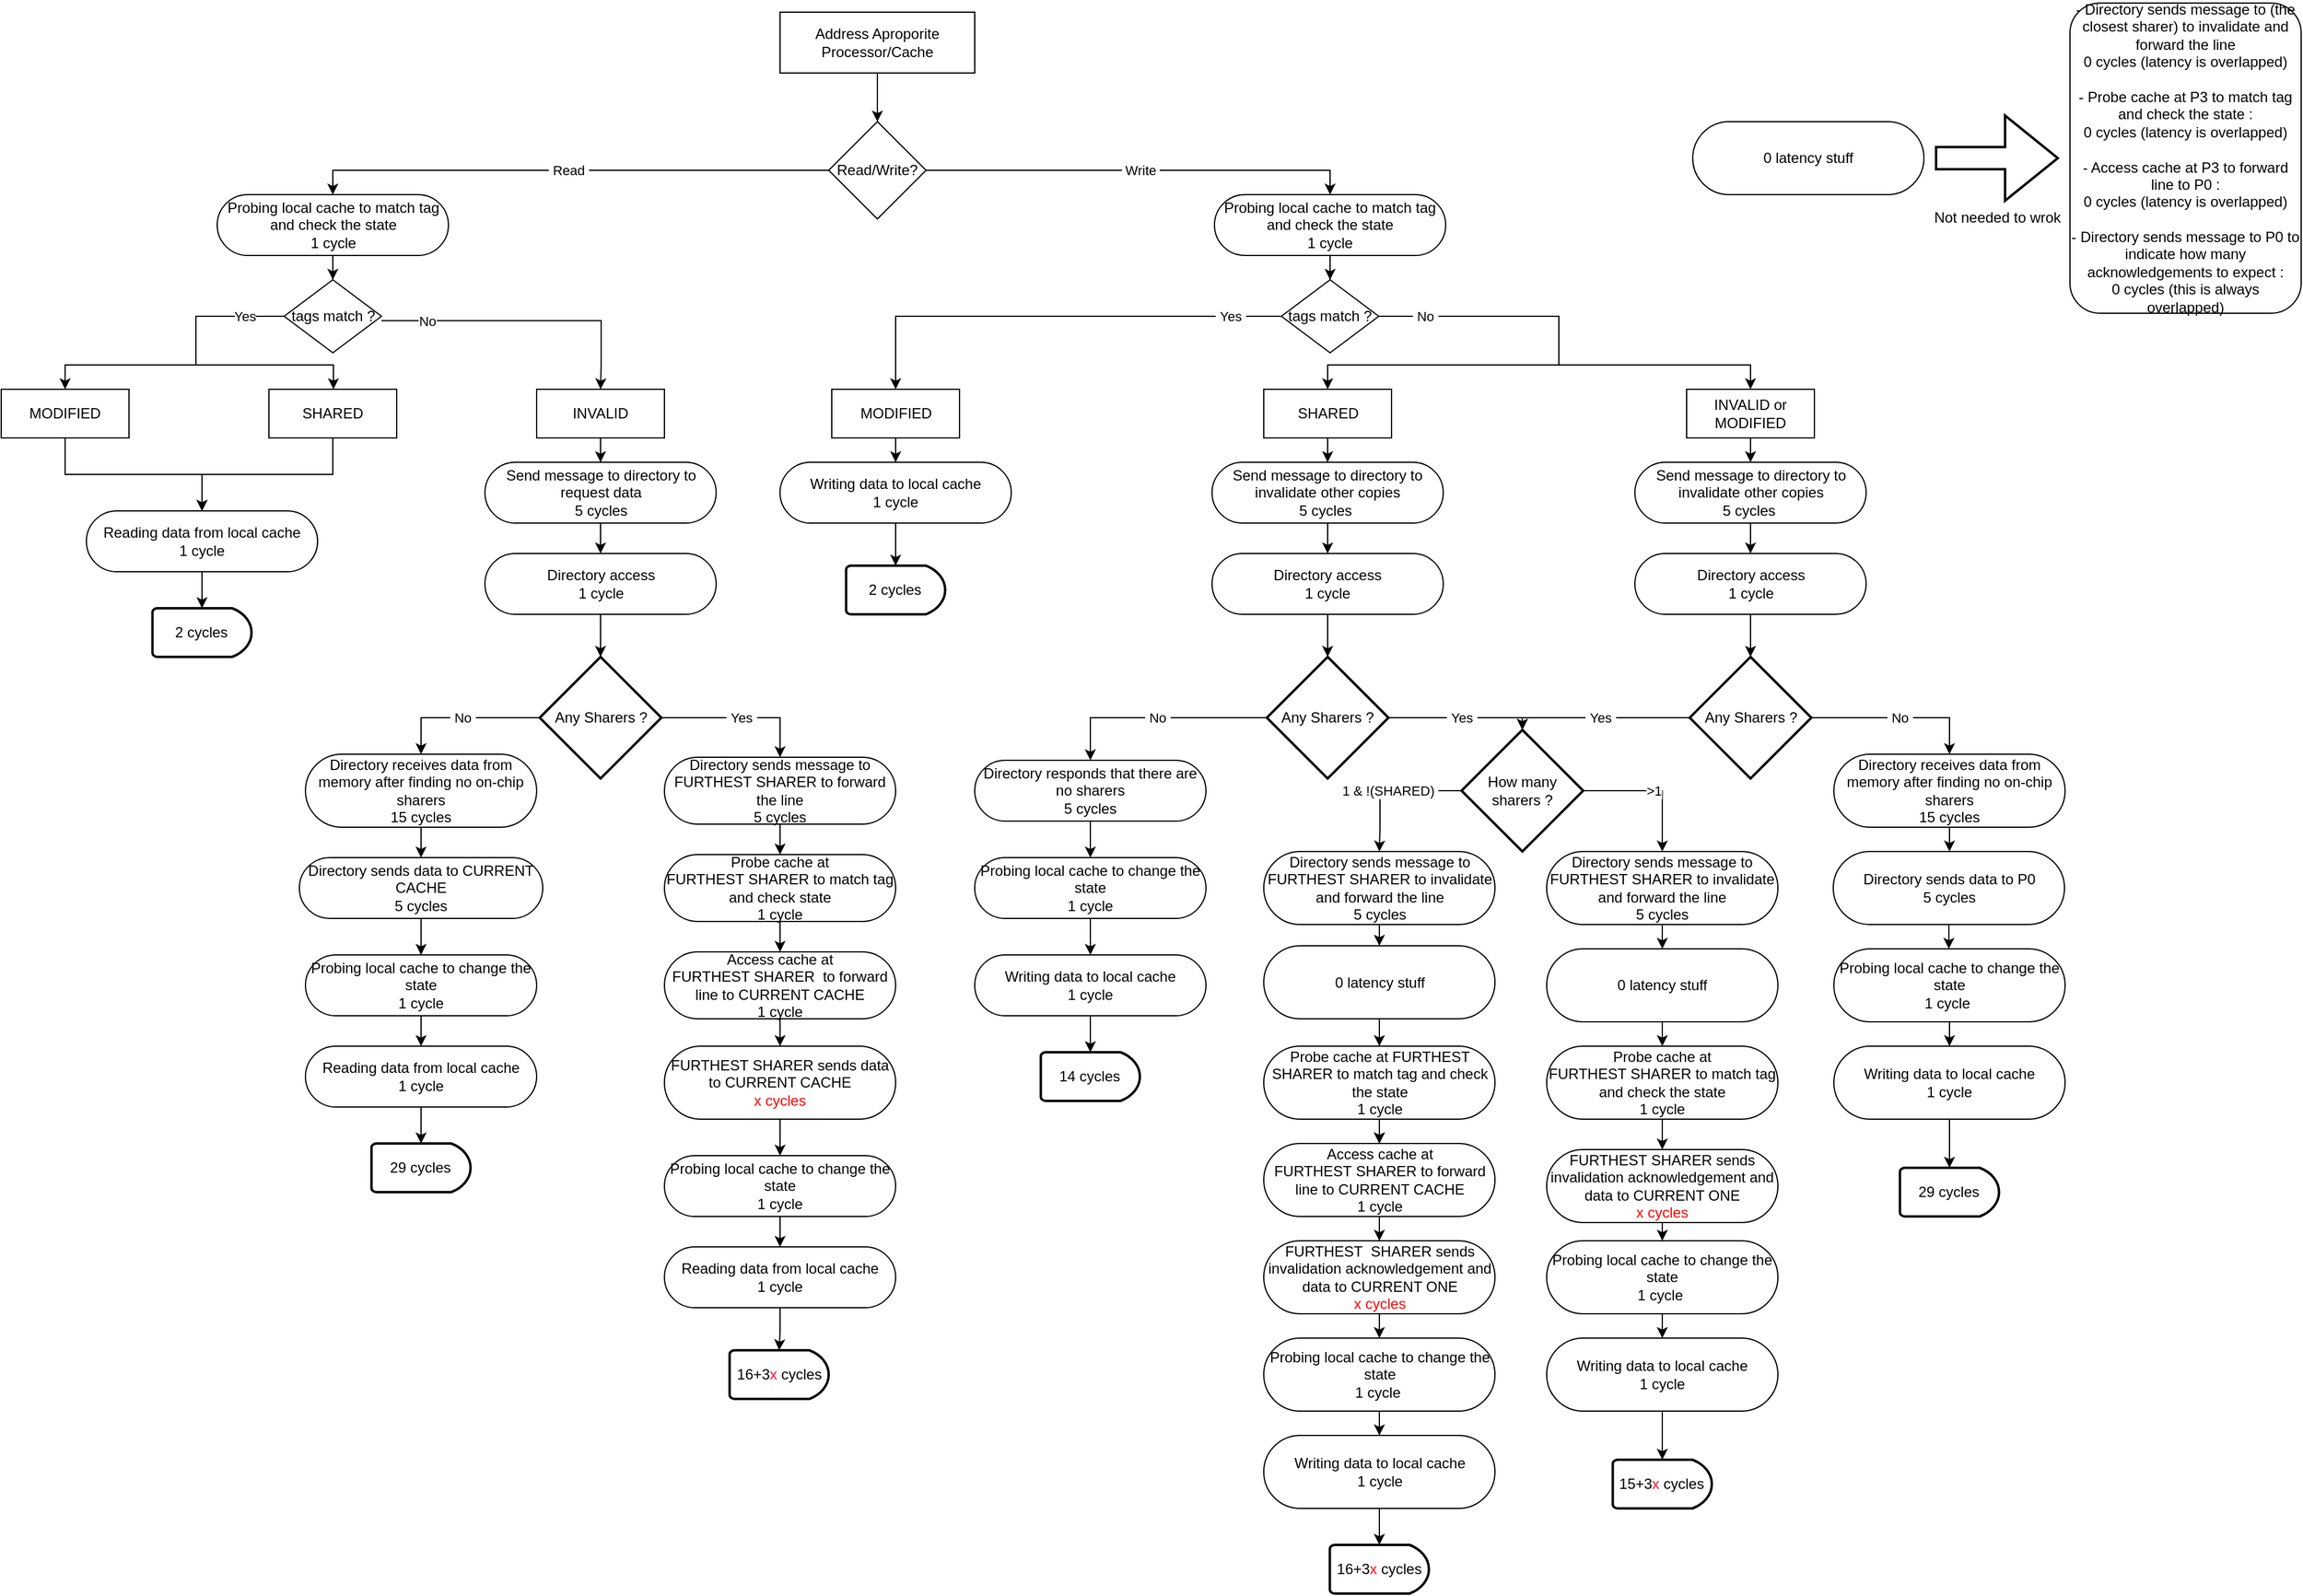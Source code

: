 <mxfile version="14.2.4" type="embed">
    <diagram id="C5RBs43oDa-KdzZeNtuy" name="Page-1">
        <mxGraphModel dx="1317" dy="572" grid="1" gridSize="10" guides="1" tooltips="1" connect="1" arrows="1" fold="1" page="1" pageScale="1" pageWidth="827" pageHeight="1169" math="0" shadow="0">
            <root>
                <mxCell id="WIyWlLk6GJQsqaUBKTNV-0"/>
                <mxCell id="WIyWlLk6GJQsqaUBKTNV-1" parent="WIyWlLk6GJQsqaUBKTNV-0"/>
                <mxCell id="E_djoQ232h_1pHLGs2pH-86" style="edgeStyle=orthogonalEdgeStyle;rounded=0;orthogonalLoop=1;jettySize=auto;html=1;entryX=0.5;entryY=0;entryDx=0;entryDy=0;" parent="WIyWlLk6GJQsqaUBKTNV-1" source="E_djoQ232h_1pHLGs2pH-1" target="E_djoQ232h_1pHLGs2pH-4" edge="1">
                    <mxGeometry relative="1" as="geometry"/>
                </mxCell>
                <mxCell id="E_djoQ232h_1pHLGs2pH-1" value="Address Aproporite Processor/Cache" style="rounded=1;whiteSpace=wrap;html=1;arcSize=0;" parent="WIyWlLk6GJQsqaUBKTNV-1" vertex="1">
                    <mxGeometry x="280" y="40" width="160" height="50" as="geometry"/>
                </mxCell>
                <mxCell id="E_djoQ232h_1pHLGs2pH-69" style="edgeStyle=orthogonalEdgeStyle;rounded=0;orthogonalLoop=1;jettySize=auto;html=1;entryX=0.5;entryY=0;entryDx=0;entryDy=0;exitX=0;exitY=0.5;exitDx=0;exitDy=0;" parent="WIyWlLk6GJQsqaUBKTNV-1" source="0" target="E_djoQ232h_1pHLGs2pH-62" edge="1">
                    <mxGeometry relative="1" as="geometry">
                        <Array as="points">
                            <mxPoint x="-200" y="290"/>
                            <mxPoint x="-200" y="330"/>
                            <mxPoint x="-307" y="330"/>
                        </Array>
                    </mxGeometry>
                </mxCell>
                <mxCell id="E_djoQ232h_1pHLGs2pH-70" value="No" style="edgeStyle=orthogonalEdgeStyle;rounded=0;orthogonalLoop=1;jettySize=auto;html=1;entryX=0.5;entryY=0;entryDx=0;entryDy=0;exitX=0.999;exitY=0.56;exitDx=0;exitDy=0;exitPerimeter=0;" parent="WIyWlLk6GJQsqaUBKTNV-1" source="0" target="E_djoQ232h_1pHLGs2pH-64" edge="1">
                    <mxGeometry x="-0.682" relative="1" as="geometry">
                        <Array as="points">
                            <mxPoint x="133" y="294"/>
                            <mxPoint x="133" y="330"/>
                            <mxPoint x="133" y="330"/>
                        </Array>
                        <mxPoint as="offset"/>
                    </mxGeometry>
                </mxCell>
                <mxCell id="E_djoQ232h_1pHLGs2pH-3" value="Probing local cache to match tag and check the state&lt;br&gt;1 cycle" style="rounded=1;whiteSpace=wrap;html=1;arcSize=50;" parent="WIyWlLk6GJQsqaUBKTNV-1" vertex="1">
                    <mxGeometry x="-182.5" y="190" width="190" height="50" as="geometry"/>
                </mxCell>
                <mxCell id="E_djoQ232h_1pHLGs2pH-5" value="&amp;nbsp;Read&amp;nbsp;" style="edgeStyle=orthogonalEdgeStyle;rounded=0;orthogonalLoop=1;jettySize=auto;html=1;entryX=0.5;entryY=0;entryDx=0;entryDy=0;" parent="WIyWlLk6GJQsqaUBKTNV-1" source="E_djoQ232h_1pHLGs2pH-4" target="E_djoQ232h_1pHLGs2pH-3" edge="1">
                    <mxGeometry relative="1" as="geometry"/>
                </mxCell>
                <mxCell id="E_djoQ232h_1pHLGs2pH-7" value="&amp;nbsp;Write&amp;nbsp;" style="edgeStyle=orthogonalEdgeStyle;rounded=0;orthogonalLoop=1;jettySize=auto;html=1;entryX=0.5;entryY=0;entryDx=0;entryDy=0;exitX=1;exitY=0.5;exitDx=0;exitDy=0;" parent="WIyWlLk6GJQsqaUBKTNV-1" source="E_djoQ232h_1pHLGs2pH-4" target="E_djoQ232h_1pHLGs2pH-6" edge="1">
                    <mxGeometry relative="1" as="geometry"/>
                </mxCell>
                <mxCell id="E_djoQ232h_1pHLGs2pH-4" value="Read/Write?" style="rhombus;whiteSpace=wrap;html=1;" parent="WIyWlLk6GJQsqaUBKTNV-1" vertex="1">
                    <mxGeometry x="320" y="130" width="80" height="80" as="geometry"/>
                </mxCell>
                <mxCell id="E_djoQ232h_1pHLGs2pH-13" value="&amp;nbsp;Yes&amp;nbsp;" style="edgeStyle=orthogonalEdgeStyle;rounded=0;orthogonalLoop=1;jettySize=auto;html=1;entryX=0.5;entryY=0;entryDx=0;entryDy=0;exitX=0;exitY=0.5;exitDx=0;exitDy=0;" parent="WIyWlLk6GJQsqaUBKTNV-1" source="3" target="E_djoQ232h_1pHLGs2pH-10" edge="1">
                    <mxGeometry x="-0.777" relative="1" as="geometry">
                        <Array as="points">
                            <mxPoint x="375" y="290"/>
                        </Array>
                        <mxPoint as="offset"/>
                    </mxGeometry>
                </mxCell>
                <mxCell id="E_djoQ232h_1pHLGs2pH-14" style="edgeStyle=orthogonalEdgeStyle;rounded=0;orthogonalLoop=1;jettySize=auto;html=1;entryX=0.5;entryY=0;entryDx=0;entryDy=0;" parent="WIyWlLk6GJQsqaUBKTNV-1" target="E_djoQ232h_1pHLGs2pH-11" edge="1">
                    <mxGeometry relative="1" as="geometry">
                        <mxPoint x="700" y="290" as="sourcePoint"/>
                        <Array as="points">
                            <mxPoint x="920" y="290"/>
                            <mxPoint x="920" y="330"/>
                            <mxPoint x="730" y="330"/>
                        </Array>
                    </mxGeometry>
                </mxCell>
                <mxCell id="E_djoQ232h_1pHLGs2pH-15" value="&amp;nbsp;No&amp;nbsp;" style="edgeStyle=orthogonalEdgeStyle;rounded=0;orthogonalLoop=1;jettySize=auto;html=1;entryX=0.5;entryY=0;entryDx=0;entryDy=0;exitX=1;exitY=0.5;exitDx=0;exitDy=0;" parent="WIyWlLk6GJQsqaUBKTNV-1" source="3" target="E_djoQ232h_1pHLGs2pH-12" edge="1">
                    <mxGeometry x="-0.792" relative="1" as="geometry">
                        <Array as="points">
                            <mxPoint x="920" y="290"/>
                            <mxPoint x="920" y="330"/>
                            <mxPoint x="1078" y="330"/>
                        </Array>
                        <mxPoint as="offset"/>
                    </mxGeometry>
                </mxCell>
                <mxCell id="4" style="edgeStyle=orthogonalEdgeStyle;rounded=0;orthogonalLoop=1;jettySize=auto;html=1;entryX=0.5;entryY=0;entryDx=0;entryDy=0;" parent="WIyWlLk6GJQsqaUBKTNV-1" source="E_djoQ232h_1pHLGs2pH-6" target="3" edge="1">
                    <mxGeometry relative="1" as="geometry"/>
                </mxCell>
                <mxCell id="E_djoQ232h_1pHLGs2pH-6" value="Probing local cache to match tag and check the state&lt;br&gt;1 cycle" style="rounded=1;whiteSpace=wrap;html=1;arcSize=50;" parent="WIyWlLk6GJQsqaUBKTNV-1" vertex="1">
                    <mxGeometry x="637" y="190" width="190" height="50" as="geometry"/>
                </mxCell>
                <mxCell id="E_djoQ232h_1pHLGs2pH-17" style="edgeStyle=orthogonalEdgeStyle;rounded=0;orthogonalLoop=1;jettySize=auto;html=1;entryX=0.5;entryY=0;entryDx=0;entryDy=0;" parent="WIyWlLk6GJQsqaUBKTNV-1" source="E_djoQ232h_1pHLGs2pH-10" target="E_djoQ232h_1pHLGs2pH-16" edge="1">
                    <mxGeometry relative="1" as="geometry"/>
                </mxCell>
                <mxCell id="E_djoQ232h_1pHLGs2pH-10" value="MODIFIED" style="rounded=1;whiteSpace=wrap;html=1;arcSize=0;" parent="WIyWlLk6GJQsqaUBKTNV-1" vertex="1">
                    <mxGeometry x="322.5" y="350" width="105" height="40" as="geometry"/>
                </mxCell>
                <mxCell id="E_djoQ232h_1pHLGs2pH-43" style="edgeStyle=orthogonalEdgeStyle;rounded=0;orthogonalLoop=1;jettySize=auto;html=1;entryX=0.5;entryY=0;entryDx=0;entryDy=0;" parent="WIyWlLk6GJQsqaUBKTNV-1" source="E_djoQ232h_1pHLGs2pH-11" target="E_djoQ232h_1pHLGs2pH-18" edge="1">
                    <mxGeometry relative="1" as="geometry"/>
                </mxCell>
                <mxCell id="E_djoQ232h_1pHLGs2pH-11" value="SHARED&lt;br&gt;" style="rounded=1;whiteSpace=wrap;html=1;arcSize=0;" parent="WIyWlLk6GJQsqaUBKTNV-1" vertex="1">
                    <mxGeometry x="677.5" y="350" width="105" height="40" as="geometry"/>
                </mxCell>
                <mxCell id="E_djoQ232h_1pHLGs2pH-29" style="edgeStyle=orthogonalEdgeStyle;rounded=0;orthogonalLoop=1;jettySize=auto;html=1;entryX=0.5;entryY=0;entryDx=0;entryDy=0;" parent="WIyWlLk6GJQsqaUBKTNV-1" source="E_djoQ232h_1pHLGs2pH-12" target="E_djoQ232h_1pHLGs2pH-28" edge="1">
                    <mxGeometry relative="1" as="geometry"/>
                </mxCell>
                <mxCell id="E_djoQ232h_1pHLGs2pH-12" value="INVALID or MODIFIED" style="rounded=1;whiteSpace=wrap;html=1;arcSize=0;" parent="WIyWlLk6GJQsqaUBKTNV-1" vertex="1">
                    <mxGeometry x="1025" y="350" width="105" height="40" as="geometry"/>
                </mxCell>
                <mxCell id="14" style="edgeStyle=orthogonalEdgeStyle;rounded=0;orthogonalLoop=1;jettySize=auto;html=1;entryX=0.5;entryY=0;entryDx=0;entryDy=0;entryPerimeter=0;" parent="WIyWlLk6GJQsqaUBKTNV-1" source="E_djoQ232h_1pHLGs2pH-16" target="13" edge="1">
                    <mxGeometry relative="1" as="geometry"/>
                </mxCell>
                <mxCell id="E_djoQ232h_1pHLGs2pH-16" value="Writing data to local cache &lt;br&gt;1 cycle" style="rounded=1;whiteSpace=wrap;html=1;arcSize=50;" parent="WIyWlLk6GJQsqaUBKTNV-1" vertex="1">
                    <mxGeometry x="280" y="410" width="190" height="50" as="geometry"/>
                </mxCell>
                <mxCell id="E_djoQ232h_1pHLGs2pH-44" style="edgeStyle=orthogonalEdgeStyle;rounded=0;orthogonalLoop=1;jettySize=auto;html=1;entryX=0.5;entryY=0;entryDx=0;entryDy=0;" parent="WIyWlLk6GJQsqaUBKTNV-1" source="E_djoQ232h_1pHLGs2pH-18" target="E_djoQ232h_1pHLGs2pH-19" edge="1">
                    <mxGeometry relative="1" as="geometry"/>
                </mxCell>
                <mxCell id="E_djoQ232h_1pHLGs2pH-18" value="Send message to directory to invalidate other copies&lt;br&gt;5 cycles&amp;nbsp;" style="rounded=1;whiteSpace=wrap;html=1;arcSize=50;" parent="WIyWlLk6GJQsqaUBKTNV-1" vertex="1">
                    <mxGeometry x="635" y="410" width="190" height="50" as="geometry"/>
                </mxCell>
                <mxCell id="E_djoQ232h_1pHLGs2pH-45" style="edgeStyle=orthogonalEdgeStyle;rounded=0;orthogonalLoop=1;jettySize=auto;html=1;entryX=0.5;entryY=0;entryDx=0;entryDy=0;entryPerimeter=0;" parent="WIyWlLk6GJQsqaUBKTNV-1" source="E_djoQ232h_1pHLGs2pH-19" target="E_djoQ232h_1pHLGs2pH-20" edge="1">
                    <mxGeometry relative="1" as="geometry"/>
                </mxCell>
                <mxCell id="E_djoQ232h_1pHLGs2pH-19" value="Directory access&lt;br&gt;1 cycle" style="rounded=1;whiteSpace=wrap;html=1;arcSize=50;" parent="WIyWlLk6GJQsqaUBKTNV-1" vertex="1">
                    <mxGeometry x="635" y="485" width="190" height="50" as="geometry"/>
                </mxCell>
                <mxCell id="E_djoQ232h_1pHLGs2pH-23" value="&amp;nbsp;No&amp;nbsp;" style="edgeStyle=orthogonalEdgeStyle;rounded=0;orthogonalLoop=1;jettySize=auto;html=1;entryX=0.5;entryY=0;entryDx=0;entryDy=0;" parent="WIyWlLk6GJQsqaUBKTNV-1" source="E_djoQ232h_1pHLGs2pH-20" target="E_djoQ232h_1pHLGs2pH-22" edge="1">
                    <mxGeometry relative="1" as="geometry"/>
                </mxCell>
                <mxCell id="E_djoQ232h_1pHLGs2pH-60" value="&amp;nbsp;Yes&amp;nbsp;" style="edgeStyle=orthogonalEdgeStyle;rounded=0;orthogonalLoop=1;jettySize=auto;html=1;entryX=0.5;entryY=0;entryDx=0;entryDy=0;entryPerimeter=0;" parent="WIyWlLk6GJQsqaUBKTNV-1" source="E_djoQ232h_1pHLGs2pH-20" target="E_djoQ232h_1pHLGs2pH-103" edge="1">
                    <mxGeometry relative="1" as="geometry">
                        <mxPoint x="910" y="640" as="targetPoint"/>
                        <Array as="points">
                            <mxPoint x="890" y="620"/>
                        </Array>
                    </mxGeometry>
                </mxCell>
                <mxCell id="E_djoQ232h_1pHLGs2pH-20" value="Any Sharers ?" style="strokeWidth=2;html=1;shape=mxgraph.flowchart.decision;whiteSpace=wrap;" parent="WIyWlLk6GJQsqaUBKTNV-1" vertex="1">
                    <mxGeometry x="680" y="570" width="100" height="100" as="geometry"/>
                </mxCell>
                <mxCell id="E_djoQ232h_1pHLGs2pH-26" style="edgeStyle=orthogonalEdgeStyle;rounded=0;orthogonalLoop=1;jettySize=auto;html=1;entryX=0.5;entryY=0;entryDx=0;entryDy=0;" parent="WIyWlLk6GJQsqaUBKTNV-1" source="E_djoQ232h_1pHLGs2pH-22" target="E_djoQ232h_1pHLGs2pH-24" edge="1">
                    <mxGeometry relative="1" as="geometry"/>
                </mxCell>
                <mxCell id="E_djoQ232h_1pHLGs2pH-22" value="Directory responds that there are no sharers&lt;br&gt;5 cycles" style="rounded=1;whiteSpace=wrap;html=1;arcSize=50;" parent="WIyWlLk6GJQsqaUBKTNV-1" vertex="1">
                    <mxGeometry x="440" y="655" width="190" height="50" as="geometry"/>
                </mxCell>
                <mxCell id="E_djoQ232h_1pHLGs2pH-27" style="edgeStyle=orthogonalEdgeStyle;rounded=0;orthogonalLoop=1;jettySize=auto;html=1;entryX=0.5;entryY=0;entryDx=0;entryDy=0;" parent="WIyWlLk6GJQsqaUBKTNV-1" source="E_djoQ232h_1pHLGs2pH-24" target="E_djoQ232h_1pHLGs2pH-25" edge="1">
                    <mxGeometry relative="1" as="geometry"/>
                </mxCell>
                <mxCell id="E_djoQ232h_1pHLGs2pH-24" value="Probing local cache to change the state&lt;br&gt;1 cycle" style="rounded=1;whiteSpace=wrap;html=1;arcSize=50;" parent="WIyWlLk6GJQsqaUBKTNV-1" vertex="1">
                    <mxGeometry x="440" y="735" width="190" height="50" as="geometry"/>
                </mxCell>
                <mxCell id="12" style="edgeStyle=orthogonalEdgeStyle;rounded=0;orthogonalLoop=1;jettySize=auto;html=1;entryX=0.5;entryY=0;entryDx=0;entryDy=0;entryPerimeter=0;" parent="WIyWlLk6GJQsqaUBKTNV-1" source="E_djoQ232h_1pHLGs2pH-25" target="11" edge="1">
                    <mxGeometry relative="1" as="geometry"/>
                </mxCell>
                <mxCell id="E_djoQ232h_1pHLGs2pH-25" value="Writing data to local cache&lt;br&gt;1 cycle" style="rounded=1;whiteSpace=wrap;html=1;arcSize=50;" parent="WIyWlLk6GJQsqaUBKTNV-1" vertex="1">
                    <mxGeometry x="440" y="815" width="190" height="50" as="geometry"/>
                </mxCell>
                <mxCell id="E_djoQ232h_1pHLGs2pH-33" style="edgeStyle=orthogonalEdgeStyle;rounded=0;orthogonalLoop=1;jettySize=auto;html=1;entryX=0.5;entryY=0;entryDx=0;entryDy=0;" parent="WIyWlLk6GJQsqaUBKTNV-1" source="E_djoQ232h_1pHLGs2pH-28" target="E_djoQ232h_1pHLGs2pH-30" edge="1">
                    <mxGeometry relative="1" as="geometry"/>
                </mxCell>
                <mxCell id="E_djoQ232h_1pHLGs2pH-28" value="Send message to directory to invalidate other copies&lt;br&gt;5 cycles&amp;nbsp;" style="rounded=1;whiteSpace=wrap;html=1;arcSize=50;" parent="WIyWlLk6GJQsqaUBKTNV-1" vertex="1">
                    <mxGeometry x="982.5" y="410" width="190" height="50" as="geometry"/>
                </mxCell>
                <mxCell id="E_djoQ232h_1pHLGs2pH-32" style="edgeStyle=orthogonalEdgeStyle;rounded=0;orthogonalLoop=1;jettySize=auto;html=1;entryX=0.5;entryY=0;entryDx=0;entryDy=0;entryPerimeter=0;" parent="WIyWlLk6GJQsqaUBKTNV-1" source="E_djoQ232h_1pHLGs2pH-30" target="E_djoQ232h_1pHLGs2pH-31" edge="1">
                    <mxGeometry relative="1" as="geometry"/>
                </mxCell>
                <mxCell id="E_djoQ232h_1pHLGs2pH-30" value="Directory access&lt;br&gt;1 cycle" style="rounded=1;whiteSpace=wrap;html=1;arcSize=50;" parent="WIyWlLk6GJQsqaUBKTNV-1" vertex="1">
                    <mxGeometry x="982.5" y="485" width="190" height="50" as="geometry"/>
                </mxCell>
                <mxCell id="E_djoQ232h_1pHLGs2pH-34" value="&amp;nbsp;No&amp;nbsp;" style="edgeStyle=orthogonalEdgeStyle;rounded=0;orthogonalLoop=1;jettySize=auto;html=1;entryX=0.5;entryY=0;entryDx=0;entryDy=0;" parent="WIyWlLk6GJQsqaUBKTNV-1" source="E_djoQ232h_1pHLGs2pH-31" target="E_djoQ232h_1pHLGs2pH-35" edge="1">
                    <mxGeometry relative="1" as="geometry">
                        <mxPoint x="1265" y="680" as="targetPoint"/>
                    </mxGeometry>
                </mxCell>
                <mxCell id="E_djoQ232h_1pHLGs2pH-46" value="&amp;nbsp;Yes&amp;nbsp;" style="edgeStyle=orthogonalEdgeStyle;rounded=0;orthogonalLoop=1;jettySize=auto;html=1;entryX=0.5;entryY=0;entryDx=0;entryDy=0;entryPerimeter=0;" parent="WIyWlLk6GJQsqaUBKTNV-1" source="E_djoQ232h_1pHLGs2pH-31" target="E_djoQ232h_1pHLGs2pH-103" edge="1">
                    <mxGeometry relative="1" as="geometry">
                        <mxPoint x="850" y="660" as="targetPoint"/>
                        <Array as="points">
                            <mxPoint x="890" y="620"/>
                        </Array>
                    </mxGeometry>
                </mxCell>
                <mxCell id="E_djoQ232h_1pHLGs2pH-31" value="Any Sharers ?" style="strokeWidth=2;html=1;shape=mxgraph.flowchart.decision;whiteSpace=wrap;" parent="WIyWlLk6GJQsqaUBKTNV-1" vertex="1">
                    <mxGeometry x="1027.5" y="570" width="100" height="100" as="geometry"/>
                </mxCell>
                <mxCell id="E_djoQ232h_1pHLGs2pH-40" style="edgeStyle=orthogonalEdgeStyle;rounded=0;orthogonalLoop=1;jettySize=auto;html=1;entryX=0.5;entryY=0;entryDx=0;entryDy=0;" parent="WIyWlLk6GJQsqaUBKTNV-1" source="E_djoQ232h_1pHLGs2pH-35" target="E_djoQ232h_1pHLGs2pH-36" edge="1">
                    <mxGeometry relative="1" as="geometry"/>
                </mxCell>
                <mxCell id="E_djoQ232h_1pHLGs2pH-35" value="Directory receives data from memory after finding no on-chip sharers&lt;br&gt;15 cycles" style="rounded=1;whiteSpace=wrap;html=1;arcSize=50;" parent="WIyWlLk6GJQsqaUBKTNV-1" vertex="1">
                    <mxGeometry x="1146" y="650" width="190" height="60" as="geometry"/>
                </mxCell>
                <mxCell id="E_djoQ232h_1pHLGs2pH-41" style="edgeStyle=orthogonalEdgeStyle;rounded=0;orthogonalLoop=1;jettySize=auto;html=1;entryX=0.5;entryY=0;entryDx=0;entryDy=0;" parent="WIyWlLk6GJQsqaUBKTNV-1" source="E_djoQ232h_1pHLGs2pH-36" target="E_djoQ232h_1pHLGs2pH-37" edge="1">
                    <mxGeometry relative="1" as="geometry"/>
                </mxCell>
                <mxCell id="E_djoQ232h_1pHLGs2pH-36" value="Directory sends data to P0&lt;br&gt;5 cycles" style="rounded=1;whiteSpace=wrap;html=1;arcSize=50;" parent="WIyWlLk6GJQsqaUBKTNV-1" vertex="1">
                    <mxGeometry x="1145.5" y="730" width="190" height="60" as="geometry"/>
                </mxCell>
                <mxCell id="E_djoQ232h_1pHLGs2pH-42" style="edgeStyle=orthogonalEdgeStyle;rounded=0;orthogonalLoop=1;jettySize=auto;html=1;entryX=0.5;entryY=0;entryDx=0;entryDy=0;" parent="WIyWlLk6GJQsqaUBKTNV-1" source="E_djoQ232h_1pHLGs2pH-37" target="E_djoQ232h_1pHLGs2pH-39" edge="1">
                    <mxGeometry relative="1" as="geometry"/>
                </mxCell>
                <mxCell id="E_djoQ232h_1pHLGs2pH-37" value="Probing local cache to change the state&lt;br&gt;1 cycle&amp;nbsp;" style="rounded=1;whiteSpace=wrap;html=1;arcSize=50;" parent="WIyWlLk6GJQsqaUBKTNV-1" vertex="1">
                    <mxGeometry x="1146" y="810" width="190" height="60" as="geometry"/>
                </mxCell>
                <mxCell id="24" style="edgeStyle=orthogonalEdgeStyle;rounded=0;orthogonalLoop=1;jettySize=auto;html=1;entryX=0.5;entryY=0;entryDx=0;entryDy=0;entryPerimeter=0;" parent="WIyWlLk6GJQsqaUBKTNV-1" source="E_djoQ232h_1pHLGs2pH-39" target="23" edge="1">
                    <mxGeometry relative="1" as="geometry"/>
                </mxCell>
                <mxCell id="E_djoQ232h_1pHLGs2pH-39" value="&lt;span style=&quot;text-align: left&quot;&gt;Writing data to local cache&lt;br&gt;1 cycle&lt;/span&gt;" style="rounded=1;whiteSpace=wrap;html=1;arcSize=50;" parent="WIyWlLk6GJQsqaUBKTNV-1" vertex="1">
                    <mxGeometry x="1146" y="890" width="190" height="60" as="geometry"/>
                </mxCell>
                <mxCell id="E_djoQ232h_1pHLGs2pH-106" style="edgeStyle=orthogonalEdgeStyle;rounded=0;orthogonalLoop=1;jettySize=auto;html=1;entryX=0.5;entryY=0;entryDx=0;entryDy=0;" parent="WIyWlLk6GJQsqaUBKTNV-1" source="E_djoQ232h_1pHLGs2pH-47" target="E_djoQ232h_1pHLGs2pH-105" edge="1">
                    <mxGeometry relative="1" as="geometry"/>
                </mxCell>
                <mxCell id="E_djoQ232h_1pHLGs2pH-47" value="Probe cache at FURTHEST SHARER to match tag and check the state&lt;br&gt;1 cycle" style="rounded=1;whiteSpace=wrap;html=1;arcSize=50;" parent="WIyWlLk6GJQsqaUBKTNV-1" vertex="1">
                    <mxGeometry x="677.5" y="890" width="190" height="60" as="geometry"/>
                </mxCell>
                <mxCell id="E_djoQ232h_1pHLGs2pH-48" value="- Directory sends message to (the closest sharer) to invalidate and forward the line&lt;br&gt;0 cycles (latency is overlapped)&lt;br&gt;&lt;br&gt;- Probe cache at P3 to match tag and check the state : &lt;br&gt;0 cycles (latency is overlapped)&lt;br&gt;&lt;br&gt;- Access cache at P3 to forward line to P0 : &lt;br&gt;0 cycles (latency is overlapped)&lt;br&gt;&lt;br&gt;- Directory sends message to P0 to indicate how many acknowledgements to expect : &lt;br&gt;0 cycles (this is always overlapped)" style="rounded=1;whiteSpace=wrap;html=1;arcSize=13;" parent="WIyWlLk6GJQsqaUBKTNV-1" vertex="1">
                    <mxGeometry x="1340" y="32.5" width="190" height="255" as="geometry"/>
                </mxCell>
                <mxCell id="E_djoQ232h_1pHLGs2pH-57" style="edgeStyle=orthogonalEdgeStyle;rounded=0;orthogonalLoop=1;jettySize=auto;html=1;entryX=0.5;entryY=0;entryDx=0;entryDy=0;" parent="WIyWlLk6GJQsqaUBKTNV-1" source="E_djoQ232h_1pHLGs2pH-50" target="E_djoQ232h_1pHLGs2pH-56" edge="1">
                    <mxGeometry relative="1" as="geometry"/>
                </mxCell>
                <mxCell id="E_djoQ232h_1pHLGs2pH-50" value="FURTHEST&amp;nbsp;&amp;nbsp;SHARER&amp;nbsp;sends invalidation acknowledgement and data to CURRENT ONE&lt;br&gt;&lt;font color=&quot;#ff0000&quot;&gt;x cycles&lt;/font&gt;" style="rounded=1;whiteSpace=wrap;html=1;arcSize=50;" parent="WIyWlLk6GJQsqaUBKTNV-1" vertex="1">
                    <mxGeometry x="677.5" y="1050" width="190" height="60" as="geometry"/>
                </mxCell>
                <mxCell id="E_djoQ232h_1pHLGs2pH-54" value="0 latency stuff" style="rounded=1;whiteSpace=wrap;html=1;arcSize=50;" parent="WIyWlLk6GJQsqaUBKTNV-1" vertex="1">
                    <mxGeometry x="1030" y="130" width="190" height="60" as="geometry"/>
                </mxCell>
                <mxCell id="E_djoQ232h_1pHLGs2pH-55" value="Not needed to wrok" style="verticalLabelPosition=bottom;verticalAlign=top;html=1;strokeWidth=2;shape=mxgraph.arrows2.arrow;dy=0.74;dx=43.33;notch=0;" parent="WIyWlLk6GJQsqaUBKTNV-1" vertex="1">
                    <mxGeometry x="1230" y="125" width="100" height="70" as="geometry"/>
                </mxCell>
                <mxCell id="E_djoQ232h_1pHLGs2pH-59" style="edgeStyle=orthogonalEdgeStyle;rounded=0;orthogonalLoop=1;jettySize=auto;html=1;" parent="WIyWlLk6GJQsqaUBKTNV-1" source="E_djoQ232h_1pHLGs2pH-56" target="E_djoQ232h_1pHLGs2pH-58" edge="1">
                    <mxGeometry relative="1" as="geometry"/>
                </mxCell>
                <mxCell id="E_djoQ232h_1pHLGs2pH-56" value="Probing local cache to change the state&lt;br&gt;1 cycle&amp;nbsp;" style="rounded=1;whiteSpace=wrap;html=1;arcSize=50;" parent="WIyWlLk6GJQsqaUBKTNV-1" vertex="1">
                    <mxGeometry x="677.5" y="1130" width="190" height="60" as="geometry"/>
                </mxCell>
                <mxCell id="16" style="edgeStyle=orthogonalEdgeStyle;rounded=0;orthogonalLoop=1;jettySize=auto;html=1;entryX=0.5;entryY=0;entryDx=0;entryDy=0;entryPerimeter=0;" parent="WIyWlLk6GJQsqaUBKTNV-1" source="E_djoQ232h_1pHLGs2pH-58" target="15" edge="1">
                    <mxGeometry relative="1" as="geometry"/>
                </mxCell>
                <mxCell id="E_djoQ232h_1pHLGs2pH-58" value="&lt;span style=&quot;text-align: left&quot;&gt;Writing data to local cache&lt;br&gt;1 cycle&lt;/span&gt;" style="rounded=1;whiteSpace=wrap;html=1;arcSize=50;" parent="WIyWlLk6GJQsqaUBKTNV-1" vertex="1">
                    <mxGeometry x="677.5" y="1210" width="190" height="60" as="geometry"/>
                </mxCell>
                <mxCell id="E_djoQ232h_1pHLGs2pH-67" style="edgeStyle=orthogonalEdgeStyle;rounded=0;orthogonalLoop=1;jettySize=auto;html=1;entryX=0.5;entryY=0;entryDx=0;entryDy=0;" parent="WIyWlLk6GJQsqaUBKTNV-1" source="E_djoQ232h_1pHLGs2pH-62" target="E_djoQ232h_1pHLGs2pH-65" edge="1">
                    <mxGeometry relative="1" as="geometry"/>
                </mxCell>
                <mxCell id="E_djoQ232h_1pHLGs2pH-62" value="MODIFIED" style="rounded=1;whiteSpace=wrap;html=1;arcSize=0;" parent="WIyWlLk6GJQsqaUBKTNV-1" vertex="1">
                    <mxGeometry x="-360" y="350" width="105" height="40" as="geometry"/>
                </mxCell>
                <mxCell id="E_djoQ232h_1pHLGs2pH-66" style="edgeStyle=orthogonalEdgeStyle;rounded=0;orthogonalLoop=1;jettySize=auto;html=1;entryX=0.5;entryY=0;entryDx=0;entryDy=0;" parent="WIyWlLk6GJQsqaUBKTNV-1" source="E_djoQ232h_1pHLGs2pH-63" target="E_djoQ232h_1pHLGs2pH-65" edge="1">
                    <mxGeometry relative="1" as="geometry"/>
                </mxCell>
                <mxCell id="E_djoQ232h_1pHLGs2pH-63" value="SHARED&lt;br&gt;" style="rounded=1;whiteSpace=wrap;html=1;arcSize=0;" parent="WIyWlLk6GJQsqaUBKTNV-1" vertex="1">
                    <mxGeometry x="-140" y="350" width="105" height="40" as="geometry"/>
                </mxCell>
                <mxCell id="E_djoQ232h_1pHLGs2pH-73" style="edgeStyle=orthogonalEdgeStyle;rounded=0;orthogonalLoop=1;jettySize=auto;html=1;entryX=0.5;entryY=0;entryDx=0;entryDy=0;" parent="WIyWlLk6GJQsqaUBKTNV-1" source="E_djoQ232h_1pHLGs2pH-64" target="E_djoQ232h_1pHLGs2pH-71" edge="1">
                    <mxGeometry relative="1" as="geometry"/>
                </mxCell>
                <mxCell id="E_djoQ232h_1pHLGs2pH-64" value="INVALID" style="rounded=1;whiteSpace=wrap;html=1;arcSize=0;" parent="WIyWlLk6GJQsqaUBKTNV-1" vertex="1">
                    <mxGeometry x="80" y="350" width="105" height="40" as="geometry"/>
                </mxCell>
                <mxCell id="6" style="edgeStyle=orthogonalEdgeStyle;rounded=0;orthogonalLoop=1;jettySize=auto;html=1;" parent="WIyWlLk6GJQsqaUBKTNV-1" source="E_djoQ232h_1pHLGs2pH-65" target="5" edge="1">
                    <mxGeometry relative="1" as="geometry"/>
                </mxCell>
                <mxCell id="E_djoQ232h_1pHLGs2pH-65" value="Reading data from local cache&lt;br&gt;1 cycle" style="rounded=1;whiteSpace=wrap;html=1;arcSize=50;" parent="WIyWlLk6GJQsqaUBKTNV-1" vertex="1">
                    <mxGeometry x="-290" y="450" width="190" height="50" as="geometry"/>
                </mxCell>
                <mxCell id="E_djoQ232h_1pHLGs2pH-74" style="edgeStyle=orthogonalEdgeStyle;rounded=0;orthogonalLoop=1;jettySize=auto;html=1;entryX=0.5;entryY=0;entryDx=0;entryDy=0;" parent="WIyWlLk6GJQsqaUBKTNV-1" source="E_djoQ232h_1pHLGs2pH-71" target="E_djoQ232h_1pHLGs2pH-72" edge="1">
                    <mxGeometry relative="1" as="geometry"/>
                </mxCell>
                <mxCell id="E_djoQ232h_1pHLGs2pH-71" value="Send message to directory to request data&lt;br&gt;5 cycles" style="rounded=1;whiteSpace=wrap;html=1;arcSize=50;" parent="WIyWlLk6GJQsqaUBKTNV-1" vertex="1">
                    <mxGeometry x="37.5" y="410" width="190" height="50" as="geometry"/>
                </mxCell>
                <mxCell id="E_djoQ232h_1pHLGs2pH-76" style="edgeStyle=orthogonalEdgeStyle;rounded=0;orthogonalLoop=1;jettySize=auto;html=1;" parent="WIyWlLk6GJQsqaUBKTNV-1" source="E_djoQ232h_1pHLGs2pH-72" target="E_djoQ232h_1pHLGs2pH-75" edge="1">
                    <mxGeometry relative="1" as="geometry"/>
                </mxCell>
                <mxCell id="E_djoQ232h_1pHLGs2pH-72" value="Directory access&lt;br&gt;1 cycle" style="rounded=1;whiteSpace=wrap;html=1;arcSize=50;" parent="WIyWlLk6GJQsqaUBKTNV-1" vertex="1">
                    <mxGeometry x="37.5" y="485" width="190" height="50" as="geometry"/>
                </mxCell>
                <mxCell id="E_djoQ232h_1pHLGs2pH-77" value="&amp;nbsp;Yes&amp;nbsp;" style="edgeStyle=orthogonalEdgeStyle;rounded=0;orthogonalLoop=1;jettySize=auto;html=1;entryX=0.5;entryY=0;entryDx=0;entryDy=0;" parent="WIyWlLk6GJQsqaUBKTNV-1" source="E_djoQ232h_1pHLGs2pH-75" target="E_djoQ232h_1pHLGs2pH-87" edge="1">
                    <mxGeometry relative="1" as="geometry">
                        <mxPoint x="250" y="620.0" as="targetPoint"/>
                    </mxGeometry>
                </mxCell>
                <mxCell id="E_djoQ232h_1pHLGs2pH-78" value="&amp;nbsp;No&amp;nbsp;" style="edgeStyle=orthogonalEdgeStyle;rounded=0;orthogonalLoop=1;jettySize=auto;html=1;entryX=0.5;entryY=0;entryDx=0;entryDy=0;" parent="WIyWlLk6GJQsqaUBKTNV-1" source="E_djoQ232h_1pHLGs2pH-75" target="E_djoQ232h_1pHLGs2pH-79" edge="1">
                    <mxGeometry relative="1" as="geometry">
                        <mxPoint x="10" y="620.0" as="targetPoint"/>
                    </mxGeometry>
                </mxCell>
                <mxCell id="E_djoQ232h_1pHLGs2pH-75" value="Any Sharers ?" style="strokeWidth=2;html=1;shape=mxgraph.flowchart.decision;whiteSpace=wrap;" parent="WIyWlLk6GJQsqaUBKTNV-1" vertex="1">
                    <mxGeometry x="82.5" y="570" width="100" height="100" as="geometry"/>
                </mxCell>
                <mxCell id="E_djoQ232h_1pHLGs2pH-81" style="edgeStyle=orthogonalEdgeStyle;rounded=0;orthogonalLoop=1;jettySize=auto;html=1;entryX=0.5;entryY=0;entryDx=0;entryDy=0;" parent="WIyWlLk6GJQsqaUBKTNV-1" source="E_djoQ232h_1pHLGs2pH-79" target="E_djoQ232h_1pHLGs2pH-80" edge="1">
                    <mxGeometry relative="1" as="geometry"/>
                </mxCell>
                <mxCell id="E_djoQ232h_1pHLGs2pH-79" value="Directory receives data from memory after finding no on-chip sharers&lt;br&gt;15 cycles" style="rounded=1;whiteSpace=wrap;html=1;arcSize=50;" parent="WIyWlLk6GJQsqaUBKTNV-1" vertex="1">
                    <mxGeometry x="-110" y="650" width="190" height="60" as="geometry"/>
                </mxCell>
                <mxCell id="E_djoQ232h_1pHLGs2pH-83" style="edgeStyle=orthogonalEdgeStyle;rounded=0;orthogonalLoop=1;jettySize=auto;html=1;entryX=0.5;entryY=0;entryDx=0;entryDy=0;" parent="WIyWlLk6GJQsqaUBKTNV-1" source="E_djoQ232h_1pHLGs2pH-80" target="E_djoQ232h_1pHLGs2pH-82" edge="1">
                    <mxGeometry relative="1" as="geometry"/>
                </mxCell>
                <mxCell id="E_djoQ232h_1pHLGs2pH-80" value="Directory sends data to CURRENT CACHE&lt;br&gt;5 cycles" style="rounded=1;whiteSpace=wrap;html=1;arcSize=50;" parent="WIyWlLk6GJQsqaUBKTNV-1" vertex="1">
                    <mxGeometry x="-115" y="735" width="200" height="50" as="geometry"/>
                </mxCell>
                <mxCell id="E_djoQ232h_1pHLGs2pH-85" style="edgeStyle=orthogonalEdgeStyle;rounded=0;orthogonalLoop=1;jettySize=auto;html=1;entryX=0.5;entryY=0;entryDx=0;entryDy=0;" parent="WIyWlLk6GJQsqaUBKTNV-1" source="E_djoQ232h_1pHLGs2pH-82" target="E_djoQ232h_1pHLGs2pH-84" edge="1">
                    <mxGeometry relative="1" as="geometry"/>
                </mxCell>
                <mxCell id="E_djoQ232h_1pHLGs2pH-82" value="Probing local cache to change the state&lt;br&gt;1 cycle" style="rounded=1;whiteSpace=wrap;html=1;arcSize=50;" parent="WIyWlLk6GJQsqaUBKTNV-1" vertex="1">
                    <mxGeometry x="-110" y="815" width="190" height="50" as="geometry"/>
                </mxCell>
                <mxCell id="8" style="edgeStyle=orthogonalEdgeStyle;rounded=0;orthogonalLoop=1;jettySize=auto;html=1;entryX=0.5;entryY=0;entryDx=0;entryDy=0;entryPerimeter=0;" parent="WIyWlLk6GJQsqaUBKTNV-1" source="E_djoQ232h_1pHLGs2pH-84" target="7" edge="1">
                    <mxGeometry relative="1" as="geometry"/>
                </mxCell>
                <mxCell id="E_djoQ232h_1pHLGs2pH-84" value="Reading data from local cache&lt;br&gt;1 cycle" style="rounded=1;whiteSpace=wrap;html=1;arcSize=50;" parent="WIyWlLk6GJQsqaUBKTNV-1" vertex="1">
                    <mxGeometry x="-110" y="890" width="190" height="50" as="geometry"/>
                </mxCell>
                <mxCell id="E_djoQ232h_1pHLGs2pH-95" style="edgeStyle=orthogonalEdgeStyle;rounded=0;orthogonalLoop=1;jettySize=auto;html=1;entryX=0.5;entryY=0;entryDx=0;entryDy=0;" parent="WIyWlLk6GJQsqaUBKTNV-1" source="E_djoQ232h_1pHLGs2pH-87" target="E_djoQ232h_1pHLGs2pH-88" edge="1">
                    <mxGeometry relative="1" as="geometry"/>
                </mxCell>
                <mxCell id="E_djoQ232h_1pHLGs2pH-87" value="Directory sends message to FURTHEST&amp;nbsp;SHARER to forward the line &lt;br&gt;5 cycles" style="rounded=1;whiteSpace=wrap;html=1;arcSize=50;" parent="WIyWlLk6GJQsqaUBKTNV-1" vertex="1">
                    <mxGeometry x="185" y="652.5" width="190" height="55" as="geometry"/>
                </mxCell>
                <mxCell id="E_djoQ232h_1pHLGs2pH-96" style="edgeStyle=orthogonalEdgeStyle;rounded=0;orthogonalLoop=1;jettySize=auto;html=1;entryX=0.5;entryY=0;entryDx=0;entryDy=0;" parent="WIyWlLk6GJQsqaUBKTNV-1" source="E_djoQ232h_1pHLGs2pH-88" target="E_djoQ232h_1pHLGs2pH-89" edge="1">
                    <mxGeometry relative="1" as="geometry"/>
                </mxCell>
                <mxCell id="E_djoQ232h_1pHLGs2pH-88" value="Probe cache at FURTHEST&amp;nbsp;SHARER to match tag and check state&lt;br&gt;1 cycle" style="rounded=1;whiteSpace=wrap;html=1;arcSize=50;" parent="WIyWlLk6GJQsqaUBKTNV-1" vertex="1">
                    <mxGeometry x="185" y="732.5" width="190" height="55" as="geometry"/>
                </mxCell>
                <mxCell id="E_djoQ232h_1pHLGs2pH-97" style="edgeStyle=orthogonalEdgeStyle;rounded=0;orthogonalLoop=1;jettySize=auto;html=1;entryX=0.5;entryY=0;entryDx=0;entryDy=0;" parent="WIyWlLk6GJQsqaUBKTNV-1" source="E_djoQ232h_1pHLGs2pH-89" target="E_djoQ232h_1pHLGs2pH-90" edge="1">
                    <mxGeometry relative="1" as="geometry"/>
                </mxCell>
                <mxCell id="E_djoQ232h_1pHLGs2pH-89" value="Access cache at FURTHEST&amp;nbsp;SHARER&amp;nbsp;&amp;nbsp;to forward line to CURRENT CACHE&lt;br&gt;1 cycle" style="rounded=1;whiteSpace=wrap;html=1;arcSize=50;" parent="WIyWlLk6GJQsqaUBKTNV-1" vertex="1">
                    <mxGeometry x="185" y="812.5" width="190" height="55" as="geometry"/>
                </mxCell>
                <mxCell id="E_djoQ232h_1pHLGs2pH-98" style="edgeStyle=orthogonalEdgeStyle;rounded=0;orthogonalLoop=1;jettySize=auto;html=1;entryX=0.5;entryY=0;entryDx=0;entryDy=0;" parent="WIyWlLk6GJQsqaUBKTNV-1" source="E_djoQ232h_1pHLGs2pH-90" target="E_djoQ232h_1pHLGs2pH-93" edge="1">
                    <mxGeometry relative="1" as="geometry"/>
                </mxCell>
                <mxCell id="E_djoQ232h_1pHLGs2pH-90" value="FURTHEST&amp;nbsp;SHARER sends data to CURRENT CACHE&lt;br&gt;&lt;font color=&quot;#ff0000&quot;&gt;x cycles&lt;/font&gt;" style="rounded=1;whiteSpace=wrap;html=1;arcSize=50;" parent="WIyWlLk6GJQsqaUBKTNV-1" vertex="1">
                    <mxGeometry x="185" y="890" width="190" height="60" as="geometry"/>
                </mxCell>
                <mxCell id="E_djoQ232h_1pHLGs2pH-99" style="edgeStyle=orthogonalEdgeStyle;rounded=0;orthogonalLoop=1;jettySize=auto;html=1;entryX=0.5;entryY=0;entryDx=0;entryDy=0;" parent="WIyWlLk6GJQsqaUBKTNV-1" source="E_djoQ232h_1pHLGs2pH-93" target="E_djoQ232h_1pHLGs2pH-94" edge="1">
                    <mxGeometry relative="1" as="geometry"/>
                </mxCell>
                <mxCell id="E_djoQ232h_1pHLGs2pH-93" value="Probing local cache to change the state&lt;br&gt;1 cycle" style="rounded=1;whiteSpace=wrap;html=1;arcSize=50;" parent="WIyWlLk6GJQsqaUBKTNV-1" vertex="1">
                    <mxGeometry x="185" y="980" width="190" height="50" as="geometry"/>
                </mxCell>
                <mxCell id="10" style="edgeStyle=orthogonalEdgeStyle;rounded=0;orthogonalLoop=1;jettySize=auto;html=1;entryX=0.5;entryY=0;entryDx=0;entryDy=0;entryPerimeter=0;" parent="WIyWlLk6GJQsqaUBKTNV-1" source="E_djoQ232h_1pHLGs2pH-94" target="9" edge="1">
                    <mxGeometry relative="1" as="geometry"/>
                </mxCell>
                <mxCell id="E_djoQ232h_1pHLGs2pH-94" value="Reading data from local cache&lt;br&gt;1 cycle" style="rounded=1;whiteSpace=wrap;html=1;arcSize=50;" parent="WIyWlLk6GJQsqaUBKTNV-1" vertex="1">
                    <mxGeometry x="185" y="1055" width="190" height="50" as="geometry"/>
                </mxCell>
                <mxCell id="E_djoQ232h_1pHLGs2pH-110" style="edgeStyle=orthogonalEdgeStyle;rounded=0;orthogonalLoop=1;jettySize=auto;html=1;entryX=0.5;entryY=0;entryDx=0;entryDy=0;" parent="WIyWlLk6GJQsqaUBKTNV-1" source="E_djoQ232h_1pHLGs2pH-100" target="E_djoQ232h_1pHLGs2pH-108" edge="1">
                    <mxGeometry relative="1" as="geometry"/>
                </mxCell>
                <mxCell id="E_djoQ232h_1pHLGs2pH-100" value="Directory sends message to FURTHEST&amp;nbsp;SHARER to invalidate and forward the line&lt;br&gt;5 cycles" style="rounded=1;whiteSpace=wrap;html=1;arcSize=50;" parent="WIyWlLk6GJQsqaUBKTNV-1" vertex="1">
                    <mxGeometry x="677.5" y="730" width="190" height="60" as="geometry"/>
                </mxCell>
                <mxCell id="E_djoQ232h_1pHLGs2pH-104" value="1 &amp;amp; !(SHARED)&amp;nbsp;" style="edgeStyle=orthogonalEdgeStyle;rounded=0;orthogonalLoop=1;jettySize=auto;html=1;entryX=0.5;entryY=0;entryDx=0;entryDy=0;" parent="WIyWlLk6GJQsqaUBKTNV-1" source="E_djoQ232h_1pHLGs2pH-103" target="E_djoQ232h_1pHLGs2pH-100" edge="1">
                    <mxGeometry relative="1" as="geometry">
                        <Array as="points">
                            <mxPoint x="773" y="680"/>
                            <mxPoint x="773" y="710"/>
                        </Array>
                    </mxGeometry>
                </mxCell>
                <mxCell id="E_djoQ232h_1pHLGs2pH-130" value="&amp;gt;1" style="edgeStyle=orthogonalEdgeStyle;rounded=0;orthogonalLoop=1;jettySize=auto;html=1;entryX=0.5;entryY=0;entryDx=0;entryDy=0;" parent="WIyWlLk6GJQsqaUBKTNV-1" source="E_djoQ232h_1pHLGs2pH-103" target="E_djoQ232h_1pHLGs2pH-120" edge="1">
                    <mxGeometry relative="1" as="geometry">
                        <Array as="points">
                            <mxPoint x="1005" y="680"/>
                        </Array>
                    </mxGeometry>
                </mxCell>
                <mxCell id="E_djoQ232h_1pHLGs2pH-103" value="How many sharers ?" style="strokeWidth=2;html=1;shape=mxgraph.flowchart.decision;whiteSpace=wrap;" parent="WIyWlLk6GJQsqaUBKTNV-1" vertex="1">
                    <mxGeometry x="840" y="630" width="100" height="100" as="geometry"/>
                </mxCell>
                <mxCell id="E_djoQ232h_1pHLGs2pH-107" style="edgeStyle=orthogonalEdgeStyle;rounded=0;orthogonalLoop=1;jettySize=auto;html=1;entryX=0.5;entryY=0;entryDx=0;entryDy=0;" parent="WIyWlLk6GJQsqaUBKTNV-1" source="E_djoQ232h_1pHLGs2pH-105" edge="1">
                    <mxGeometry relative="1" as="geometry">
                        <mxPoint x="772.5" y="970.0" as="targetPoint"/>
                    </mxGeometry>
                </mxCell>
                <mxCell id="E_djoQ232h_1pHLGs2pH-109" style="edgeStyle=orthogonalEdgeStyle;rounded=0;orthogonalLoop=1;jettySize=auto;html=1;entryX=0.5;entryY=0;entryDx=0;entryDy=0;" parent="WIyWlLk6GJQsqaUBKTNV-1" source="E_djoQ232h_1pHLGs2pH-105" target="E_djoQ232h_1pHLGs2pH-50" edge="1">
                    <mxGeometry relative="1" as="geometry"/>
                </mxCell>
                <mxCell id="E_djoQ232h_1pHLGs2pH-105" value="Access cache at FURTHEST&amp;nbsp;SHARER to forward line to CURRENT CACHE&lt;br&gt;1 cycle" style="rounded=1;whiteSpace=wrap;html=1;arcSize=50;" parent="WIyWlLk6GJQsqaUBKTNV-1" vertex="1">
                    <mxGeometry x="677.5" y="970" width="190" height="60" as="geometry"/>
                </mxCell>
                <mxCell id="E_djoQ232h_1pHLGs2pH-111" style="edgeStyle=orthogonalEdgeStyle;rounded=0;orthogonalLoop=1;jettySize=auto;html=1;entryX=0.5;entryY=0;entryDx=0;entryDy=0;" parent="WIyWlLk6GJQsqaUBKTNV-1" source="E_djoQ232h_1pHLGs2pH-108" target="E_djoQ232h_1pHLGs2pH-47" edge="1">
                    <mxGeometry relative="1" as="geometry"/>
                </mxCell>
                <mxCell id="E_djoQ232h_1pHLGs2pH-108" value="0 latency stuff" style="rounded=1;whiteSpace=wrap;html=1;arcSize=50;" parent="WIyWlLk6GJQsqaUBKTNV-1" vertex="1">
                    <mxGeometry x="677.5" y="807.5" width="190" height="60" as="geometry"/>
                </mxCell>
                <mxCell id="19" style="edgeStyle=orthogonalEdgeStyle;rounded=0;orthogonalLoop=1;jettySize=auto;html=1;" parent="WIyWlLk6GJQsqaUBKTNV-1" source="E_djoQ232h_1pHLGs2pH-113" target="E_djoQ232h_1pHLGs2pH-115" edge="1">
                    <mxGeometry relative="1" as="geometry"/>
                </mxCell>
                <mxCell id="E_djoQ232h_1pHLGs2pH-113" value="Probe cache at FURTHEST&amp;nbsp;SHARER to match tag and check the state&lt;br&gt;1 cycle" style="rounded=1;whiteSpace=wrap;html=1;arcSize=50;" parent="WIyWlLk6GJQsqaUBKTNV-1" vertex="1">
                    <mxGeometry x="910" y="890" width="190" height="60" as="geometry"/>
                </mxCell>
                <mxCell id="E_djoQ232h_1pHLGs2pH-114" style="edgeStyle=orthogonalEdgeStyle;rounded=0;orthogonalLoop=1;jettySize=auto;html=1;entryX=0.5;entryY=0;entryDx=0;entryDy=0;" parent="WIyWlLk6GJQsqaUBKTNV-1" source="E_djoQ232h_1pHLGs2pH-115" target="E_djoQ232h_1pHLGs2pH-117" edge="1">
                    <mxGeometry relative="1" as="geometry"/>
                </mxCell>
                <mxCell id="E_djoQ232h_1pHLGs2pH-115" value="FURTHEST&amp;nbsp;SHARER&amp;nbsp;sends invalidation acknowledgement and data to CURRENT ONE&lt;br&gt;&lt;font color=&quot;#ff0000&quot;&gt;x cycles&lt;/font&gt;" style="rounded=1;whiteSpace=wrap;html=1;arcSize=50;" parent="WIyWlLk6GJQsqaUBKTNV-1" vertex="1">
                    <mxGeometry x="910" y="975" width="190" height="60" as="geometry"/>
                </mxCell>
                <mxCell id="E_djoQ232h_1pHLGs2pH-116" style="edgeStyle=orthogonalEdgeStyle;rounded=0;orthogonalLoop=1;jettySize=auto;html=1;" parent="WIyWlLk6GJQsqaUBKTNV-1" source="E_djoQ232h_1pHLGs2pH-117" target="E_djoQ232h_1pHLGs2pH-118" edge="1">
                    <mxGeometry relative="1" as="geometry"/>
                </mxCell>
                <mxCell id="E_djoQ232h_1pHLGs2pH-117" value="Probing local cache to change the state&lt;br&gt;1 cycle&amp;nbsp;" style="rounded=1;whiteSpace=wrap;html=1;arcSize=50;" parent="WIyWlLk6GJQsqaUBKTNV-1" vertex="1">
                    <mxGeometry x="910" y="1050" width="190" height="60" as="geometry"/>
                </mxCell>
                <mxCell id="18" style="edgeStyle=orthogonalEdgeStyle;rounded=0;orthogonalLoop=1;jettySize=auto;html=1;" parent="WIyWlLk6GJQsqaUBKTNV-1" source="E_djoQ232h_1pHLGs2pH-118" target="17" edge="1">
                    <mxGeometry relative="1" as="geometry"/>
                </mxCell>
                <mxCell id="E_djoQ232h_1pHLGs2pH-118" value="&lt;span style=&quot;text-align: left&quot;&gt;Writing data to local cache&lt;br&gt;1 cycle&lt;/span&gt;" style="rounded=1;whiteSpace=wrap;html=1;arcSize=50;" parent="WIyWlLk6GJQsqaUBKTNV-1" vertex="1">
                    <mxGeometry x="910" y="1130" width="190" height="60" as="geometry"/>
                </mxCell>
                <mxCell id="21" style="edgeStyle=orthogonalEdgeStyle;rounded=0;orthogonalLoop=1;jettySize=auto;html=1;entryX=0.5;entryY=0;entryDx=0;entryDy=0;" parent="WIyWlLk6GJQsqaUBKTNV-1" source="E_djoQ232h_1pHLGs2pH-120" target="E_djoQ232h_1pHLGs2pH-126" edge="1">
                    <mxGeometry relative="1" as="geometry"/>
                </mxCell>
                <mxCell id="E_djoQ232h_1pHLGs2pH-120" value="Directory sends message to FURTHEST&amp;nbsp;SHARER to invalidate and forward the line&lt;br&gt;5 cycles" style="rounded=1;whiteSpace=wrap;html=1;arcSize=50;" parent="WIyWlLk6GJQsqaUBKTNV-1" vertex="1">
                    <mxGeometry x="910" y="730" width="190" height="60" as="geometry"/>
                </mxCell>
                <mxCell id="20" style="edgeStyle=orthogonalEdgeStyle;rounded=0;orthogonalLoop=1;jettySize=auto;html=1;entryX=0.5;entryY=0;entryDx=0;entryDy=0;" parent="WIyWlLk6GJQsqaUBKTNV-1" source="E_djoQ232h_1pHLGs2pH-126" target="E_djoQ232h_1pHLGs2pH-113" edge="1">
                    <mxGeometry relative="1" as="geometry"/>
                </mxCell>
                <mxCell id="E_djoQ232h_1pHLGs2pH-126" value="0 latency stuff" style="rounded=1;whiteSpace=wrap;html=1;arcSize=50;" parent="WIyWlLk6GJQsqaUBKTNV-1" vertex="1">
                    <mxGeometry x="910" y="810" width="190" height="60" as="geometry"/>
                </mxCell>
                <mxCell id="2" value="Yes" style="edgeStyle=orthogonalEdgeStyle;rounded=0;orthogonalLoop=1;jettySize=auto;html=1;exitX=0;exitY=0.5;exitDx=0;exitDy=0;" parent="WIyWlLk6GJQsqaUBKTNV-1" source="0" target="E_djoQ232h_1pHLGs2pH-63" edge="1">
                    <mxGeometry x="-0.735" relative="1" as="geometry">
                        <Array as="points">
                            <mxPoint x="-200" y="290"/>
                            <mxPoint x="-200" y="330"/>
                            <mxPoint x="-87" y="330"/>
                        </Array>
                        <mxPoint as="offset"/>
                    </mxGeometry>
                </mxCell>
                <mxCell id="0" value="tags match ?" style="rhombus;whiteSpace=wrap;html=1;" parent="WIyWlLk6GJQsqaUBKTNV-1" vertex="1">
                    <mxGeometry x="-127.5" y="260" width="80" height="60" as="geometry"/>
                </mxCell>
                <mxCell id="1" style="edgeStyle=orthogonalEdgeStyle;rounded=0;orthogonalLoop=1;jettySize=auto;html=1;entryX=0.5;entryY=0;entryDx=0;entryDy=0;" parent="WIyWlLk6GJQsqaUBKTNV-1" source="E_djoQ232h_1pHLGs2pH-3" target="0" edge="1">
                    <mxGeometry relative="1" as="geometry">
                        <Array as="points"/>
                        <mxPoint x="-87.5" y="240" as="sourcePoint"/>
                        <mxPoint x="132.5" y="350" as="targetPoint"/>
                    </mxGeometry>
                </mxCell>
                <mxCell id="3" value="tags match ?" style="rhombus;whiteSpace=wrap;html=1;" parent="WIyWlLk6GJQsqaUBKTNV-1" vertex="1">
                    <mxGeometry x="692" y="260" width="80" height="60" as="geometry"/>
                </mxCell>
                <mxCell id="5" value="2 cycles" style="strokeWidth=2;html=1;shape=mxgraph.flowchart.delay;whiteSpace=wrap;" parent="WIyWlLk6GJQsqaUBKTNV-1" vertex="1">
                    <mxGeometry x="-235.71" y="530" width="81.43" height="40" as="geometry"/>
                </mxCell>
                <mxCell id="7" value="29 cycles" style="strokeWidth=2;html=1;shape=mxgraph.flowchart.delay;whiteSpace=wrap;" parent="WIyWlLk6GJQsqaUBKTNV-1" vertex="1">
                    <mxGeometry x="-55.72" y="970" width="81.43" height="40" as="geometry"/>
                </mxCell>
                <mxCell id="9" value="16+3&lt;font color=&quot;#ff0f2f&quot;&gt;x&lt;/font&gt; cycles" style="strokeWidth=2;html=1;shape=mxgraph.flowchart.delay;whiteSpace=wrap;" parent="WIyWlLk6GJQsqaUBKTNV-1" vertex="1">
                    <mxGeometry x="238.57" y="1140" width="81.43" height="40" as="geometry"/>
                </mxCell>
                <mxCell id="11" value="14 cycles" style="strokeWidth=2;html=1;shape=mxgraph.flowchart.delay;whiteSpace=wrap;" parent="WIyWlLk6GJQsqaUBKTNV-1" vertex="1">
                    <mxGeometry x="494.28" y="895" width="81.43" height="40" as="geometry"/>
                </mxCell>
                <mxCell id="13" value="2 cycles" style="strokeWidth=2;html=1;shape=mxgraph.flowchart.delay;whiteSpace=wrap;" parent="WIyWlLk6GJQsqaUBKTNV-1" vertex="1">
                    <mxGeometry x="334.29" y="495" width="81.43" height="40" as="geometry"/>
                </mxCell>
                <mxCell id="15" value="16+3&lt;font color=&quot;#ff0f2f&quot;&gt;x&lt;/font&gt; cycles" style="strokeWidth=2;html=1;shape=mxgraph.flowchart.delay;whiteSpace=wrap;" parent="WIyWlLk6GJQsqaUBKTNV-1" vertex="1">
                    <mxGeometry x="731.79" y="1300" width="81.43" height="40" as="geometry"/>
                </mxCell>
                <mxCell id="17" value="15+3&lt;font color=&quot;#ff0f2f&quot;&gt;x&lt;/font&gt; cycles" style="strokeWidth=2;html=1;shape=mxgraph.flowchart.delay;whiteSpace=wrap;" parent="WIyWlLk6GJQsqaUBKTNV-1" vertex="1">
                    <mxGeometry x="964.29" y="1230" width="81.43" height="40" as="geometry"/>
                </mxCell>
                <mxCell id="23" value="29 cycles" style="strokeWidth=2;html=1;shape=mxgraph.flowchart.delay;whiteSpace=wrap;" parent="WIyWlLk6GJQsqaUBKTNV-1" vertex="1">
                    <mxGeometry x="1200.29" y="990" width="81.43" height="40" as="geometry"/>
                </mxCell>
            </root>
        </mxGraphModel>
    </diagram>
</mxfile>